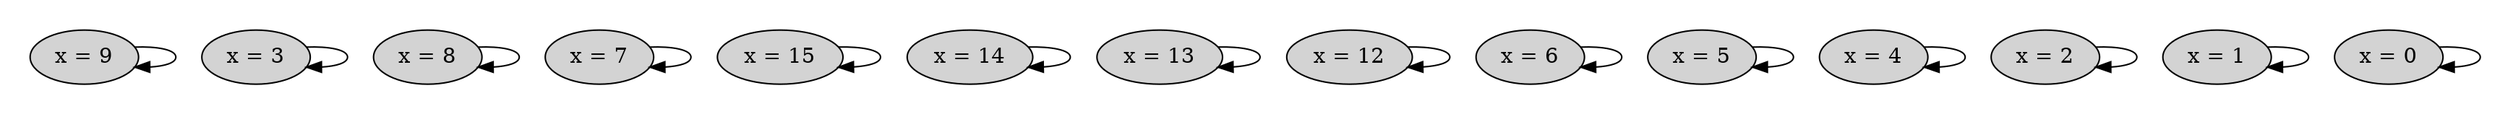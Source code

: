 strict digraph DiskGraph {
nodesep=0.35;
subgraph cluster_graph {
color="white";
8132692779957249086 [label="x = 0",style = filled]
-6230161439325923452 [label="x = 1",style = filled]
-5039642576729477619 [label="x = 2",style = filled]
-7132380105738314465 [label="x = 4",style = filled]
4923445692854152869 [label="x = 5",style = filled]
6329252015968950060 [label="x = 6",style = filled]
4524828288577077786 [label="x = 12",style = filled]
-1757443398872157792 [label="x = 13",style = filled]
-857411934903859159 [label="x = 14",style = filled]
3264821330489916307 [label="x = 15",style = filled]
-8178219181039606634 [label="x = 7",style = filled]
-3237250641632068805 [label="x = 8",style = filled]
7158667421841284535 [label="x = 3",style = filled]
740240026893633665 [label="x = 9",style = filled]
8132692779957249086 -> 8132692779957249086 [label="",color="black",fontcolor="black"];
-6230161439325923452 -> -6230161439325923452 [label="",color="black",fontcolor="black"];
-5039642576729477619 -> -5039642576729477619 [label="",color="black",fontcolor="black"];
-7132380105738314465 -> -7132380105738314465 [label="",color="black",fontcolor="black"];
4923445692854152869 -> 4923445692854152869 [label="",color="black",fontcolor="black"];
6329252015968950060 -> 6329252015968950060 [label="",color="black",fontcolor="black"];
4524828288577077786 -> 4524828288577077786 [label="",color="black",fontcolor="black"];
-1757443398872157792 -> -1757443398872157792 [label="",color="black",fontcolor="black"];
-857411934903859159 -> -857411934903859159 [label="",color="black",fontcolor="black"];
3264821330489916307 -> 3264821330489916307 [label="",color="black",fontcolor="black"];
-8178219181039606634 -> -8178219181039606634 [label="",color="black",fontcolor="black"];
-3237250641632068805 -> -3237250641632068805 [label="",color="black",fontcolor="black"];
7158667421841284535 -> 7158667421841284535 [label="",color="black",fontcolor="black"];
740240026893633665 -> 740240026893633665 [label="",color="black",fontcolor="black"];
{rank = same; 740240026893633665;8132692779957249086;-6230161439325923452;-3237250641632068805;-1757443398872157792;-7132380105738314465;4923445692854152869;4524828288577077786;-8178219181039606634;-857411934903859159;3264821330489916307;6329252015968950060;7158667421841284535;-5039642576729477619;}
}
}